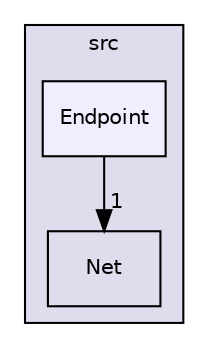 digraph "pciemgr/src/Endpoint" {
  compound=true
  node [ fontsize="10", fontname="Helvetica"];
  edge [ labelfontsize="10", labelfontname="Helvetica"];
  subgraph clusterdir_a28329a0c4c93a2209232f1cd0b41846 {
    graph [ bgcolor="#ddddee", pencolor="black", label="src" fontname="Helvetica", fontsize="10", URL="dir_a28329a0c4c93a2209232f1cd0b41846.html"]
  dir_e48070207a356c56791f308c4c9b85f2 [shape=box label="Net" URL="dir_e48070207a356c56791f308c4c9b85f2.html"];
  dir_8c11d1664f81fc7575aa0358e0ed8a03 [shape=box, label="Endpoint", style="filled", fillcolor="#eeeeff", pencolor="black", URL="dir_8c11d1664f81fc7575aa0358e0ed8a03.html"];
  }
  dir_8c11d1664f81fc7575aa0358e0ed8a03->dir_e48070207a356c56791f308c4c9b85f2 [headlabel="1", labeldistance=1.5 headhref="dir_000004_000005.html"];
}
